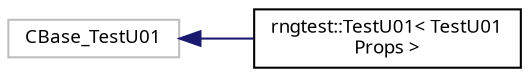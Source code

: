 digraph "Graphical Class Hierarchy"
{
 // INTERACTIVE_SVG=YES
  bgcolor="transparent";
  edge [fontname="sans-serif",fontsize="9",labelfontname="sans-serif",labelfontsize="9"];
  node [fontname="sans-serif",fontsize="9",shape=record];
  rankdir="LR";
  Node1 [label="CBase_TestU01",height=0.2,width=0.4,color="grey75"];
  Node1 -> Node2 [dir="back",color="midnightblue",fontsize="9",style="solid",fontname="sans-serif"];
  Node2 [label="rngtest::TestU01\< TestU01\lProps \>",height=0.2,width=0.4,color="black",URL="$classrngtest_1_1_test_u01.html",tooltip="TestU01 statistical test used polymorphically with rngtest::StatTest. "];
}
